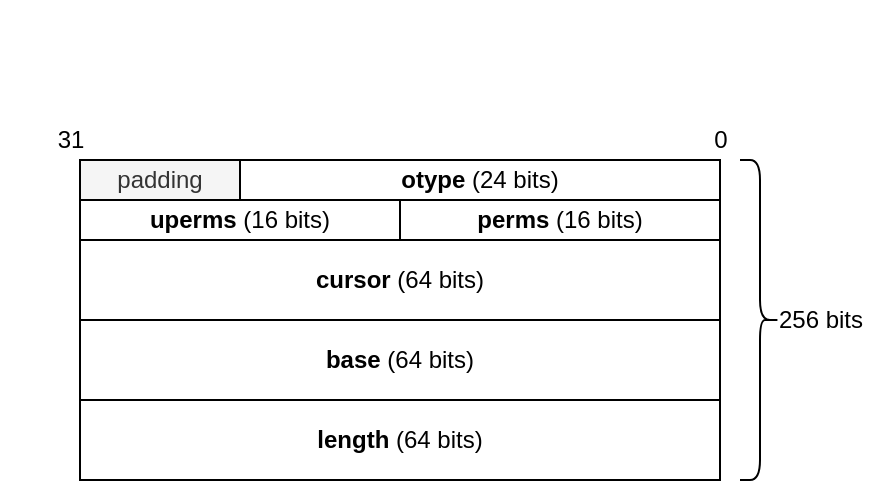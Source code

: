 <mxfile version="12.9.13" type="device"><diagram id="3KFqPBDzLa6M8AIRlCCJ" name="Page-1"><mxGraphModel dx="1164" dy="716" grid="1" gridSize="10" guides="1" tooltips="1" connect="1" arrows="1" fold="1" page="1" pageScale="1" pageWidth="850" pageHeight="1100" math="0" shadow="0"><root><mxCell id="0"/><mxCell id="1" parent="0"/><mxCell id="au8rpHjWsESi_DH5Y1kE-1" value="" style="rounded=0;whiteSpace=wrap;html=1;" parent="1" vertex="1"><mxGeometry x="120" y="120" width="320" height="160" as="geometry"/></mxCell><mxCell id="au8rpHjWsESi_DH5Y1kE-2" value="0" style="text;html=1;align=center;verticalAlign=middle;resizable=0;points=[];autosize=1;" parent="1" vertex="1"><mxGeometry x="430" y="100" width="20" height="20" as="geometry"/></mxCell><mxCell id="au8rpHjWsESi_DH5Y1kE-3" value="31" style="text;html=1;align=center;verticalAlign=middle;resizable=0;points=[];autosize=1;" parent="1" vertex="1"><mxGeometry x="100" y="100" width="30" height="20" as="geometry"/></mxCell><mxCell id="au8rpHjWsESi_DH5Y1kE-4" value="" style="shape=curlyBracket;whiteSpace=wrap;html=1;rounded=1;flipH=1;" parent="1" vertex="1"><mxGeometry x="450" y="120" width="20" height="160" as="geometry"/></mxCell><mxCell id="au8rpHjWsESi_DH5Y1kE-5" value="256 bits" style="text;html=1;align=center;verticalAlign=middle;resizable=0;points=[];autosize=1;" parent="1" vertex="1"><mxGeometry x="460" y="190" width="60" height="20" as="geometry"/></mxCell><mxCell id="au8rpHjWsESi_DH5Y1kE-6" value="padding" style="rounded=0;whiteSpace=wrap;html=1;fillColor=#f5f5f5;strokeColor=#000000;fontColor=#333333;" parent="1" vertex="1"><mxGeometry x="120" y="120" width="80" height="20" as="geometry"/></mxCell><mxCell id="au8rpHjWsESi_DH5Y1kE-8" value="&lt;b&gt;otype&lt;/b&gt; (24 bits)" style="rounded=0;whiteSpace=wrap;html=1;strokeColor=#000000;" parent="1" vertex="1"><mxGeometry x="200" y="120" width="240" height="20" as="geometry"/></mxCell><mxCell id="au8rpHjWsESi_DH5Y1kE-9" value="&lt;b&gt;uperms&lt;/b&gt; (16 bits)" style="rounded=0;whiteSpace=wrap;html=1;strokeColor=#000000;" parent="1" vertex="1"><mxGeometry x="120" y="140" width="160" height="20" as="geometry"/></mxCell><mxCell id="au8rpHjWsESi_DH5Y1kE-10" value="&lt;b&gt;perms &lt;/b&gt;(16 bits)" style="rounded=0;whiteSpace=wrap;html=1;strokeColor=#000000;" parent="1" vertex="1"><mxGeometry x="280" y="140" width="160" height="20" as="geometry"/></mxCell><mxCell id="au8rpHjWsESi_DH5Y1kE-11" value="&lt;b&gt;cursor &lt;/b&gt;(64 bits)" style="rounded=0;whiteSpace=wrap;html=1;strokeColor=#000000;" parent="1" vertex="1"><mxGeometry x="120" y="160" width="320" height="40" as="geometry"/></mxCell><mxCell id="au8rpHjWsESi_DH5Y1kE-12" value="&lt;b&gt;base&amp;nbsp;&lt;/b&gt;(64 bits)" style="rounded=0;whiteSpace=wrap;html=1;strokeColor=#000000;" parent="1" vertex="1"><mxGeometry x="120" y="200" width="320" height="40" as="geometry"/></mxCell><mxCell id="au8rpHjWsESi_DH5Y1kE-13" value="&lt;b&gt;length&amp;nbsp;&lt;/b&gt;(64 bits)" style="rounded=0;whiteSpace=wrap;html=1;strokeColor=#000000;" parent="1" vertex="1"><mxGeometry x="120" y="240" width="320" height="40" as="geometry"/></mxCell><mxCell id="Z_SwuJUDdEqi_kH8Qnw--1" value="" style="rounded=0;whiteSpace=wrap;html=1;fillColor=none;strokeColor=none;" vertex="1" parent="1"><mxGeometry x="80" y="40" width="440" height="240" as="geometry"/></mxCell></root></mxGraphModel></diagram></mxfile>